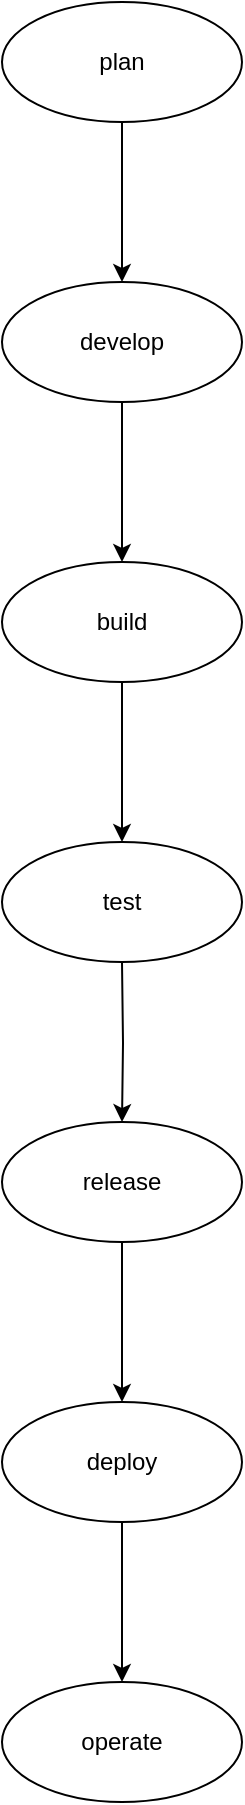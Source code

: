 <mxfile version="28.2.3">
  <diagram name="Page-1" id="bBM34-UDFv6e4Db87ZXK">
    <mxGraphModel dx="1042" dy="562" grid="1" gridSize="10" guides="1" tooltips="1" connect="1" arrows="1" fold="1" page="1" pageScale="1" pageWidth="850" pageHeight="1100" math="0" shadow="0">
      <root>
        <mxCell id="0" />
        <mxCell id="1" parent="0" />
        <mxCell id="xCSAPBTNfJsl-YAPdG03-3" value="" style="edgeStyle=orthogonalEdgeStyle;rounded=0;orthogonalLoop=1;jettySize=auto;html=1;" edge="1" parent="1" source="xCSAPBTNfJsl-YAPdG03-1" target="xCSAPBTNfJsl-YAPdG03-2">
          <mxGeometry relative="1" as="geometry" />
        </mxCell>
        <mxCell id="xCSAPBTNfJsl-YAPdG03-1" value="plan" style="ellipse;whiteSpace=wrap;html=1;" vertex="1" parent="1">
          <mxGeometry x="350" y="30" width="120" height="60" as="geometry" />
        </mxCell>
        <mxCell id="xCSAPBTNfJsl-YAPdG03-5" value="" style="edgeStyle=orthogonalEdgeStyle;rounded=0;orthogonalLoop=1;jettySize=auto;html=1;" edge="1" parent="1" source="xCSAPBTNfJsl-YAPdG03-2" target="xCSAPBTNfJsl-YAPdG03-4">
          <mxGeometry relative="1" as="geometry" />
        </mxCell>
        <mxCell id="xCSAPBTNfJsl-YAPdG03-2" value="develop" style="ellipse;whiteSpace=wrap;html=1;" vertex="1" parent="1">
          <mxGeometry x="350" y="170" width="120" height="60" as="geometry" />
        </mxCell>
        <mxCell id="xCSAPBTNfJsl-YAPdG03-17" value="" style="edgeStyle=orthogonalEdgeStyle;rounded=0;orthogonalLoop=1;jettySize=auto;html=1;" edge="1" parent="1" source="xCSAPBTNfJsl-YAPdG03-4" target="xCSAPBTNfJsl-YAPdG03-16">
          <mxGeometry relative="1" as="geometry" />
        </mxCell>
        <mxCell id="xCSAPBTNfJsl-YAPdG03-4" value="build" style="ellipse;whiteSpace=wrap;html=1;" vertex="1" parent="1">
          <mxGeometry x="350" y="310" width="120" height="60" as="geometry" />
        </mxCell>
        <mxCell id="xCSAPBTNfJsl-YAPdG03-9" value="" style="edgeStyle=orthogonalEdgeStyle;rounded=0;orthogonalLoop=1;jettySize=auto;html=1;" edge="1" parent="1" target="xCSAPBTNfJsl-YAPdG03-8">
          <mxGeometry relative="1" as="geometry">
            <mxPoint x="410" y="510" as="sourcePoint" />
          </mxGeometry>
        </mxCell>
        <mxCell id="xCSAPBTNfJsl-YAPdG03-11" value="" style="edgeStyle=orthogonalEdgeStyle;rounded=0;orthogonalLoop=1;jettySize=auto;html=1;" edge="1" parent="1" source="xCSAPBTNfJsl-YAPdG03-8" target="xCSAPBTNfJsl-YAPdG03-10">
          <mxGeometry relative="1" as="geometry" />
        </mxCell>
        <mxCell id="xCSAPBTNfJsl-YAPdG03-8" value="release" style="ellipse;whiteSpace=wrap;html=1;" vertex="1" parent="1">
          <mxGeometry x="350" y="590" width="120" height="60" as="geometry" />
        </mxCell>
        <mxCell id="xCSAPBTNfJsl-YAPdG03-13" value="" style="edgeStyle=orthogonalEdgeStyle;rounded=0;orthogonalLoop=1;jettySize=auto;html=1;" edge="1" parent="1" source="xCSAPBTNfJsl-YAPdG03-10" target="xCSAPBTNfJsl-YAPdG03-12">
          <mxGeometry relative="1" as="geometry" />
        </mxCell>
        <mxCell id="xCSAPBTNfJsl-YAPdG03-10" value="deploy" style="ellipse;whiteSpace=wrap;html=1;" vertex="1" parent="1">
          <mxGeometry x="350" y="730" width="120" height="60" as="geometry" />
        </mxCell>
        <mxCell id="xCSAPBTNfJsl-YAPdG03-12" value="operate" style="ellipse;whiteSpace=wrap;html=1;" vertex="1" parent="1">
          <mxGeometry x="350" y="870" width="120" height="60" as="geometry" />
        </mxCell>
        <mxCell id="xCSAPBTNfJsl-YAPdG03-16" value="test" style="ellipse;whiteSpace=wrap;html=1;" vertex="1" parent="1">
          <mxGeometry x="350" y="450" width="120" height="60" as="geometry" />
        </mxCell>
      </root>
    </mxGraphModel>
  </diagram>
</mxfile>
